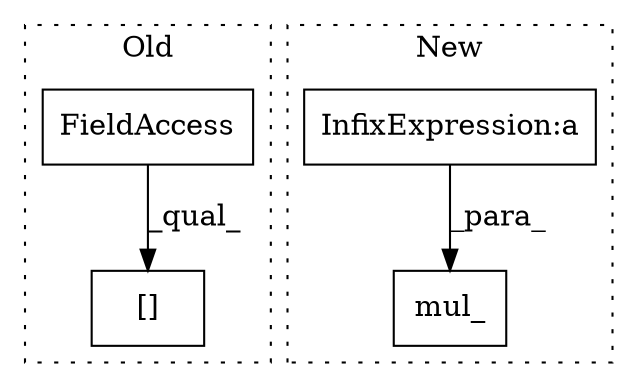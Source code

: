 digraph G {
subgraph cluster0 {
1 [label="[]" a="2" s="601,620" l="16,1" shape="box"];
4 [label="FieldAccess" a="22" s="601" l="15" shape="box"];
label = "Old";
style="dotted";
}
subgraph cluster1 {
2 [label="mul_" a="32" s="853,866" l="5,1" shape="box"];
3 [label="InfixExpression:a" a="27" s="861" l="3" shape="box"];
label = "New";
style="dotted";
}
3 -> 2 [label="_para_"];
4 -> 1 [label="_qual_"];
}